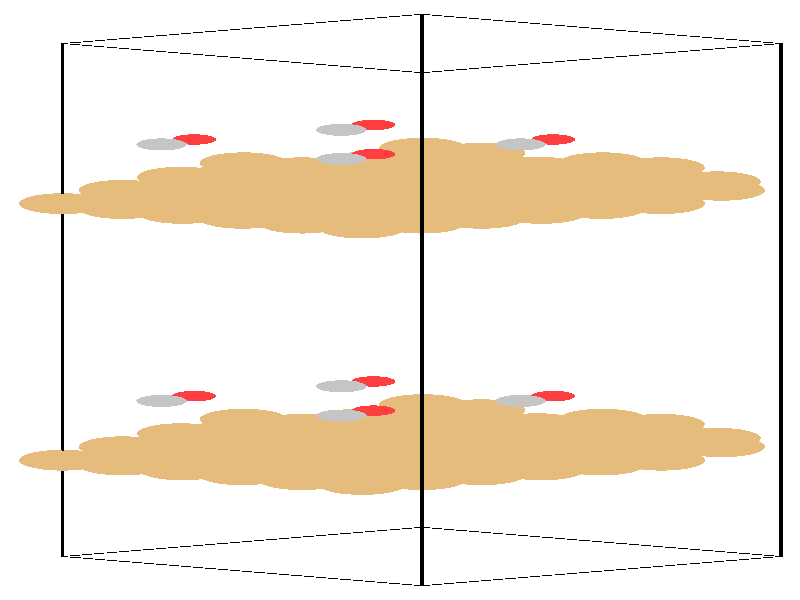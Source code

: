 #include "colors.inc"
#include "finish.inc"

global_settings {assumed_gamma 1 max_trace_level 6}
background {color White}
camera {orthographic
  right -24.13*x up 76.08*y
  direction 1.00*z
  location <0,0,50.00> look_at <0,0,0>}
light_source {<  2.00,   3.00,  40.00> color White
  area_light <0.70, 0, 0>, <0, 0.70, 0>, 3, 3
  adaptive 1 jitter}

#declare simple = finish {phong 0.7}
#declare pale = finish {ambient .5 diffuse .85 roughness .001 specular 0.200 }
#declare intermediate = finish {ambient 0.3 diffuse 0.6 specular 0.10 roughness 0.04 }
#declare vmd = finish {ambient .0 diffuse .65 phong 0.1 phong_size 40. specular 0.500 }
#declare jmol = finish {ambient .2 diffuse .6 specular 1 roughness .001 metallic}
#declare ase2 = finish {ambient 0.05 brilliance 3 diffuse 0.6 metallic specular 0.70 roughness 0.04 reflection 0.15}
#declare ase3 = finish {ambient .15 brilliance 2 diffuse .6 metallic specular 1. roughness .001 reflection .0}
#declare glass = finish {ambient .05 diffuse .3 specular 1. roughness .001}
#declare glass2 = finish {ambient .0 diffuse .3 specular 1. reflection .25 roughness .001}
#declare Rcell = 0.050;
#declare Rbond = 0.100;

#macro atom(LOC, R, COL, TRANS, FIN)
  sphere{LOC, R texture{pigment{color COL transmit TRANS} finish{FIN}}}
#end
#macro constrain(LOC, R, COL, TRANS FIN)
union{torus{R, Rcell rotate 45*z texture{pigment{color COL transmit TRANS} finish{FIN}}}
      torus{R, Rcell rotate -45*z texture{pigment{color COL transmit TRANS} finish{FIN}}}
      translate LOC}
#end

cylinder {<-10.17, -32.52, -33.83>, <  0.66, -36.23, -23.65>, Rcell pigment {Black}}
cylinder {<  0.66, -28.82, -44.00>, < 11.49, -32.52, -33.83>, Rcell pigment {Black}}
cylinder {<  0.66,  36.23, -20.33>, < 11.49,  32.52, -10.15>, Rcell pigment {Black}}
cylinder {<-10.17,  32.52, -10.15>, <  0.66,  28.82,   0.03>, Rcell pigment {Black}}
cylinder {<-10.17, -32.52, -33.83>, <  0.66, -28.82, -44.00>, Rcell pigment {Black}}
cylinder {<  0.66, -36.23, -23.65>, < 11.49, -32.52, -33.83>, Rcell pigment {Black}}
cylinder {<  0.66,  28.82,   0.03>, < 11.49,  32.52, -10.15>, Rcell pigment {Black}}
cylinder {<-10.17,  32.52, -10.15>, <  0.66,  36.23, -20.33>, Rcell pigment {Black}}
cylinder {<-10.17, -32.52, -33.83>, <-10.17,  32.52, -10.15>, Rcell pigment {Black}}
cylinder {<  0.66, -36.23, -23.65>, <  0.66,  28.82,   0.03>, Rcell pigment {Black}}
cylinder {< 11.49, -32.52, -33.83>, < 11.49,  32.52, -10.15>, Rcell pigment {Black}}
cylinder {<  0.66, -28.82, -44.00>, <  0.66,  36.23, -20.33>, Rcell pigment {Black}}
atom(<-10.17, -20.31, -29.38>, 1.32, rgb <0.78, 0.50, 0.20>, 0.0, ase3) // #0 
atom(< -8.37, -20.92, -27.68>, 1.32, rgb <0.78, 0.50, 0.20>, 0.0, ase3) // #1 
atom(< -6.56, -21.54, -25.99>, 1.32, rgb <0.78, 0.50, 0.20>, 0.0, ase3) // #2 
atom(< -8.37, -19.69, -31.08>, 1.32, rgb <0.78, 0.50, 0.20>, 0.0, ase3) // #3 
atom(< -6.56, -20.31, -29.38>, 1.32, rgb <0.78, 0.50, 0.20>, 0.0, ase3) // #4 
atom(< -4.76, -20.92, -27.68>, 1.32, rgb <0.78, 0.50, 0.20>, 0.0, ase3) // #5 
atom(< -6.56, -19.07, -32.77>, 1.32, rgb <0.78, 0.50, 0.20>, 0.0, ase3) // #6 
atom(< -4.76, -19.69, -31.08>, 1.32, rgb <0.78, 0.50, 0.20>, 0.0, ase3) // #7 
atom(< -2.95, -20.31, -29.38>, 1.32, rgb <0.78, 0.50, 0.20>, 0.0, ase3) // #8 
atom(< -8.37, -18.61, -28.76>, 1.32, rgb <0.78, 0.50, 0.20>, 0.0, ase3) // #9 
atom(< -6.56, -19.23, -27.07>, 1.32, rgb <0.78, 0.50, 0.20>, 0.0, ase3) // #10 
atom(< -4.76, -19.85, -25.37>, 1.32, rgb <0.78, 0.50, 0.20>, 0.0, ase3) // #11 
atom(< -6.56, -17.99, -30.46>, 1.32, rgb <0.78, 0.50, 0.20>, 0.0, ase3) // #12 
atom(< -4.76, -18.61, -28.76>, 1.32, rgb <0.78, 0.50, 0.20>, 0.0, ase3) // #13 
atom(< -2.95, -19.23, -27.07>, 1.32, rgb <0.78, 0.50, 0.20>, 0.0, ase3) // #14 
atom(< -4.76, -17.38, -32.15>, 1.32, rgb <0.78, 0.50, 0.20>, 0.0, ase3) // #15 
atom(< -2.95, -17.99, -30.46>, 1.32, rgb <0.78, 0.50, 0.20>, 0.0, ase3) // #16 
atom(< -1.14, -18.61, -28.76>, 1.32, rgb <0.78, 0.50, 0.20>, 0.0, ase3) // #17 
atom(<  0.69, -13.27, -38.28>, 1.32, rgb <0.78, 0.50, 0.20>, 0.0, ase3) // #18 
atom(<  2.46, -13.91, -36.56>, 1.32, rgb <0.78, 0.50, 0.20>, 0.0, ase3) // #19 
atom(< -6.34, -17.97, -24.82>, 1.32, rgb <0.78, 0.50, 0.20>, 0.0, ase3) // #20 
atom(<  2.41, -19.99, -19.68>, 1.32, rgb <0.78, 0.50, 0.20>, 0.0, ase3) // #21 
atom(< -6.61, -16.95, -28.13>, 1.32, rgb <0.78, 0.50, 0.20>, 0.0, ase3) // #22 
atom(< -4.62, -17.53, -26.58>, 1.32, rgb <0.78, 0.50, 0.20>, 0.0, ase3) // #23 
atom(<  4.15, -19.38, -21.44>, 1.32, rgb <0.78, 0.50, 0.20>, 0.0, ase3) // #24 
atom(< -4.85, -16.35, -29.90>, 1.32, rgb <0.78, 0.50, 0.20>, 0.0, ase3) // #25 
atom(< -2.90, -16.83, -28.32>, 1.32, rgb <0.78, 0.50, 0.20>, 0.0, ase3) // #26 
atom(< -6.21, -12.18, -27.15>, 0.66, rgb <1.00, 0.05, 0.05>, 0.0, ase3) // #27 
atom(< -7.19, -12.80, -26.76>, 0.76, rgb <0.56, 0.56, 0.56>, 0.0, ase3) // #28 
atom(<-10.17,  12.22, -17.54>, 1.32, rgb <0.78, 0.50, 0.20>, 0.0, ase3) // #29 
atom(< -8.37,  11.60, -15.85>, 1.32, rgb <0.78, 0.50, 0.20>, 0.0, ase3) // #30 
atom(< -6.56,  10.98, -14.15>, 1.32, rgb <0.78, 0.50, 0.20>, 0.0, ase3) // #31 
atom(< -8.37,  12.83, -19.24>, 1.32, rgb <0.78, 0.50, 0.20>, 0.0, ase3) // #32 
atom(< -6.56,  12.22, -17.54>, 1.32, rgb <0.78, 0.50, 0.20>, 0.0, ase3) // #33 
atom(< -4.76,  11.60, -15.85>, 1.32, rgb <0.78, 0.50, 0.20>, 0.0, ase3) // #34 
atom(< -6.56,  13.45, -20.93>, 1.32, rgb <0.78, 0.50, 0.20>, 0.0, ase3) // #35 
atom(< -4.76,  12.83, -19.24>, 1.32, rgb <0.78, 0.50, 0.20>, 0.0, ase3) // #36 
atom(< -2.95,  12.22, -17.54>, 1.32, rgb <0.78, 0.50, 0.20>, 0.0, ase3) // #37 
atom(< -8.37,  13.91, -16.92>, 1.32, rgb <0.78, 0.50, 0.20>, 0.0, ase3) // #38 
atom(< -6.56,  13.29, -15.23>, 1.32, rgb <0.78, 0.50, 0.20>, 0.0, ase3) // #39 
atom(< -4.76,  12.68, -13.53>, 1.32, rgb <0.78, 0.50, 0.20>, 0.0, ase3) // #40 
atom(< -6.56,  14.53, -18.62>, 1.32, rgb <0.78, 0.50, 0.20>, 0.0, ase3) // #41 
atom(< -4.76,  13.91, -16.92>, 1.32, rgb <0.78, 0.50, 0.20>, 0.0, ase3) // #42 
atom(< -2.95,  13.29, -15.23>, 1.32, rgb <0.78, 0.50, 0.20>, 0.0, ase3) // #43 
atom(< -4.76,  15.15, -20.32>, 1.32, rgb <0.78, 0.50, 0.20>, 0.0, ase3) // #44 
atom(< -2.95,  14.53, -18.62>, 1.32, rgb <0.78, 0.50, 0.20>, 0.0, ase3) // #45 
atom(< -1.14,  13.91, -16.92>, 1.32, rgb <0.78, 0.50, 0.20>, 0.0, ase3) // #46 
atom(<  0.69,  19.25, -26.45>, 1.32, rgb <0.78, 0.50, 0.20>, 0.0, ase3) // #47 
atom(<  2.46,  18.62, -24.72>, 1.32, rgb <0.78, 0.50, 0.20>, 0.0, ase3) // #48 
atom(< -6.34,  14.55, -12.98>, 1.32, rgb <0.78, 0.50, 0.20>, 0.0, ase3) // #49 
atom(<  2.41,  12.53,  -7.85>, 1.32, rgb <0.78, 0.50, 0.20>, 0.0, ase3) // #50 
atom(< -6.61,  15.57, -16.30>, 1.32, rgb <0.78, 0.50, 0.20>, 0.0, ase3) // #51 
atom(< -4.62,  14.99, -14.74>, 1.32, rgb <0.78, 0.50, 0.20>, 0.0, ase3) // #52 
atom(<  4.15,  13.14,  -9.60>, 1.32, rgb <0.78, 0.50, 0.20>, 0.0, ase3) // #53 
atom(< -4.85,  16.17, -18.06>, 1.32, rgb <0.78, 0.50, 0.20>, 0.0, ase3) // #54 
atom(< -2.90,  15.69, -16.48>, 1.32, rgb <0.78, 0.50, 0.20>, 0.0, ase3) // #55 
atom(< -6.21,  20.35, -15.31>, 0.66, rgb <1.00, 0.05, 0.05>, 0.0, ase3) // #56 
atom(< -7.19,  19.73, -14.92>, 0.76, rgb <0.56, 0.56, 0.56>, 0.0, ase3) // #57 
atom(< -4.76, -18.45, -34.47>, 1.32, rgb <0.78, 0.50, 0.20>, 0.0, ase3) // #58 
atom(< -2.95, -19.07, -32.77>, 1.32, rgb <0.78, 0.50, 0.20>, 0.0, ase3) // #59 
atom(< -1.15, -19.69, -31.08>, 1.32, rgb <0.78, 0.50, 0.20>, 0.0, ase3) // #60 
atom(< -2.95, -17.84, -36.16>, 1.32, rgb <0.78, 0.50, 0.20>, 0.0, ase3) // #61 
atom(< -1.15, -18.45, -34.47>, 1.32, rgb <0.78, 0.50, 0.20>, 0.0, ase3) // #62 
atom(<  0.66, -19.07, -32.77>, 1.32, rgb <0.78, 0.50, 0.20>, 0.0, ase3) // #63 
atom(< -1.15, -17.22, -37.86>, 1.32, rgb <0.78, 0.50, 0.20>, 0.0, ase3) // #64 
atom(<  0.66, -17.84, -36.16>, 1.32, rgb <0.78, 0.50, 0.20>, 0.0, ase3) // #65 
atom(<  2.46, -18.45, -34.47>, 1.32, rgb <0.78, 0.50, 0.20>, 0.0, ase3) // #66 
atom(< -2.95, -16.76, -33.85>, 1.32, rgb <0.78, 0.50, 0.20>, 0.0, ase3) // #67 
atom(< -1.15, -17.38, -32.15>, 1.32, rgb <0.78, 0.50, 0.20>, 0.0, ase3) // #68 
atom(<  0.66, -17.99, -30.46>, 1.32, rgb <0.78, 0.50, 0.20>, 0.0, ase3) // #69 
atom(< -1.15, -16.14, -35.55>, 1.32, rgb <0.78, 0.50, 0.20>, 0.0, ase3) // #70 
atom(<  0.66, -16.76, -33.85>, 1.32, rgb <0.78, 0.50, 0.20>, 0.0, ase3) // #71 
atom(<  2.46, -17.38, -32.15>, 1.32, rgb <0.78, 0.50, 0.20>, 0.0, ase3) // #72 
atom(<  0.66, -15.52, -37.24>, 1.32, rgb <0.78, 0.50, 0.20>, 0.0, ase3) // #73 
atom(<  2.46, -16.14, -35.55>, 1.32, rgb <0.78, 0.50, 0.20>, 0.0, ase3) // #74 
atom(<  4.27, -16.76, -33.85>, 1.32, rgb <0.78, 0.50, 0.20>, 0.0, ase3) // #75 
atom(< -4.72, -15.12, -33.20>, 1.32, rgb <0.78, 0.50, 0.20>, 0.0, ase3) // #76 
atom(< -2.96, -15.76, -31.47>, 1.32, rgb <0.78, 0.50, 0.20>, 0.0, ase3) // #77 
atom(< -0.93, -16.12, -29.91>, 1.32, rgb <0.78, 0.50, 0.20>, 0.0, ase3) // #78 
atom(<  7.83, -18.14, -24.77>, 1.32, rgb <0.78, 0.50, 0.20>, 0.0, ase3) // #79 
atom(< -1.19, -15.10, -33.22>, 1.32, rgb <0.78, 0.50, 0.20>, 0.0, ase3) // #80 
atom(<  0.79, -15.68, -31.67>, 1.32, rgb <0.78, 0.50, 0.20>, 0.0, ase3) // #81 
atom(<  9.56, -17.53, -26.53>, 1.32, rgb <0.78, 0.50, 0.20>, 0.0, ase3) // #82 
atom(<  0.57, -14.50, -34.99>, 1.32, rgb <0.78, 0.50, 0.20>, 0.0, ase3) // #83 
atom(<  2.52, -14.98, -33.41>, 1.32, rgb <0.78, 0.50, 0.20>, 0.0, ase3) // #84 
atom(< -0.80, -10.33, -32.24>, 0.66, rgb <1.00, 0.05, 0.05>, 0.0, ase3) // #85 
atom(< -1.77, -10.94, -31.85>, 0.76, rgb <0.56, 0.56, 0.56>, 0.0, ase3) // #86 
atom(< -4.76,  14.07, -22.63>, 1.32, rgb <0.78, 0.50, 0.20>, 0.0, ase3) // #87 
atom(< -2.95,  13.45, -20.93>, 1.32, rgb <0.78, 0.50, 0.20>, 0.0, ase3) // #88 
atom(< -1.15,  12.83, -19.24>, 1.32, rgb <0.78, 0.50, 0.20>, 0.0, ase3) // #89 
atom(< -2.95,  14.69, -24.33>, 1.32, rgb <0.78, 0.50, 0.20>, 0.0, ase3) // #90 
atom(< -1.15,  14.07, -22.63>, 1.32, rgb <0.78, 0.50, 0.20>, 0.0, ase3) // #91 
atom(<  0.66,  13.45, -20.93>, 1.32, rgb <0.78, 0.50, 0.20>, 0.0, ase3) // #92 
atom(< -1.15,  15.30, -26.02>, 1.32, rgb <0.78, 0.50, 0.20>, 0.0, ase3) // #93 
atom(<  0.66,  14.69, -24.33>, 1.32, rgb <0.78, 0.50, 0.20>, 0.0, ase3) // #94 
atom(<  2.46,  14.07, -22.63>, 1.32, rgb <0.78, 0.50, 0.20>, 0.0, ase3) // #95 
atom(< -2.95,  15.76, -22.01>, 1.32, rgb <0.78, 0.50, 0.20>, 0.0, ase3) // #96 
atom(< -1.15,  15.15, -20.32>, 1.32, rgb <0.78, 0.50, 0.20>, 0.0, ase3) // #97 
atom(<  0.66,  14.53, -18.62>, 1.32, rgb <0.78, 0.50, 0.20>, 0.0, ase3) // #98 
atom(< -1.15,  16.38, -23.71>, 1.32, rgb <0.78, 0.50, 0.20>, 0.0, ase3) // #99 
atom(<  0.66,  15.76, -22.01>, 1.32, rgb <0.78, 0.50, 0.20>, 0.0, ase3) // #100 
atom(<  2.46,  15.15, -20.32>, 1.32, rgb <0.78, 0.50, 0.20>, 0.0, ase3) // #101 
atom(<  0.66,  17.00, -25.41>, 1.32, rgb <0.78, 0.50, 0.20>, 0.0, ase3) // #102 
atom(<  2.46,  16.38, -23.71>, 1.32, rgb <0.78, 0.50, 0.20>, 0.0, ase3) // #103 
atom(<  4.27,  15.76, -22.01>, 1.32, rgb <0.78, 0.50, 0.20>, 0.0, ase3) // #104 
atom(< -4.72,  17.40, -21.36>, 1.32, rgb <0.78, 0.50, 0.20>, 0.0, ase3) // #105 
atom(< -2.96,  16.77, -19.63>, 1.32, rgb <0.78, 0.50, 0.20>, 0.0, ase3) // #106 
atom(< -0.93,  16.40, -18.07>, 1.32, rgb <0.78, 0.50, 0.20>, 0.0, ase3) // #107 
atom(<  7.83,  14.39, -12.94>, 1.32, rgb <0.78, 0.50, 0.20>, 0.0, ase3) // #108 
atom(< -1.19,  17.42, -21.38>, 1.32, rgb <0.78, 0.50, 0.20>, 0.0, ase3) // #109 
atom(<  0.79,  16.84, -19.83>, 1.32, rgb <0.78, 0.50, 0.20>, 0.0, ase3) // #110 
atom(<  9.56,  14.99, -14.69>, 1.32, rgb <0.78, 0.50, 0.20>, 0.0, ase3) // #111 
atom(<  0.57,  18.02, -23.15>, 1.32, rgb <0.78, 0.50, 0.20>, 0.0, ase3) // #112 
atom(<  2.52,  17.55, -21.57>, 1.32, rgb <0.78, 0.50, 0.20>, 0.0, ase3) // #113 
atom(< -0.80,  22.20, -20.40>, 0.66, rgb <1.00, 0.05, 0.05>, 0.0, ase3) // #114 
atom(< -1.77,  21.58, -20.01>, 0.76, rgb <0.56, 0.56, 0.56>, 0.0, ase3) // #115 
atom(< -4.76, -22.16, -24.29>, 1.32, rgb <0.78, 0.50, 0.20>, 0.0, ase3) // #116 
atom(< -2.95, -22.78, -22.59>, 1.32, rgb <0.78, 0.50, 0.20>, 0.0, ase3) // #117 
atom(< -1.14, -23.39, -20.90>, 1.32, rgb <0.78, 0.50, 0.20>, 0.0, ase3) // #118 
atom(< -2.95, -21.54, -25.99>, 1.32, rgb <0.78, 0.50, 0.20>, 0.0, ase3) // #119 
atom(< -1.15, -22.16, -24.29>, 1.32, rgb <0.78, 0.50, 0.20>, 0.0, ase3) // #120 
atom(<  0.66, -22.78, -22.59>, 1.32, rgb <0.78, 0.50, 0.20>, 0.0, ase3) // #121 
atom(< -1.15, -20.92, -27.68>, 1.32, rgb <0.78, 0.50, 0.20>, 0.0, ase3) // #122 
atom(<  0.66, -21.54, -25.99>, 1.32, rgb <0.78, 0.50, 0.20>, 0.0, ase3) // #123 
atom(<  2.46, -22.16, -24.29>, 1.32, rgb <0.78, 0.50, 0.20>, 0.0, ase3) // #124 
atom(< -2.95, -20.46, -23.67>, 1.32, rgb <0.78, 0.50, 0.20>, 0.0, ase3) // #125 
atom(< -1.15, -21.08, -21.98>, 1.32, rgb <0.78, 0.50, 0.20>, 0.0, ase3) // #126 
atom(<  0.66, -21.70, -20.28>, 1.32, rgb <0.78, 0.50, 0.20>, 0.0, ase3) // #127 
atom(< -1.15, -19.85, -25.37>, 1.32, rgb <0.78, 0.50, 0.20>, 0.0, ase3) // #128 
atom(<  0.66, -20.46, -23.67>, 1.32, rgb <0.78, 0.50, 0.20>, 0.0, ase3) // #129 
atom(<  2.46, -21.08, -21.98>, 1.32, rgb <0.78, 0.50, 0.20>, 0.0, ase3) // #130 
atom(<  0.66, -19.23, -27.07>, 1.32, rgb <0.78, 0.50, 0.20>, 0.0, ase3) // #131 
atom(<  2.46, -19.85, -25.37>, 1.32, rgb <0.78, 0.50, 0.20>, 0.0, ase3) // #132 
atom(<  4.27, -20.46, -23.67>, 1.32, rgb <0.78, 0.50, 0.20>, 0.0, ase3) // #133 
atom(<  6.11, -15.12, -33.20>, 1.32, rgb <0.78, 0.50, 0.20>, 0.0, ase3) // #134 
atom(<  7.87, -15.76, -31.47>, 1.32, rgb <0.78, 0.50, 0.20>, 0.0, ase3) // #135 
atom(< -0.93, -19.82, -19.73>, 1.32, rgb <0.78, 0.50, 0.20>, 0.0, ase3) // #136 
atom(< -3.00, -18.14, -24.77>, 1.32, rgb <0.78, 0.50, 0.20>, 0.0, ase3) // #137 
atom(< -1.19, -18.81, -23.04>, 1.32, rgb <0.78, 0.50, 0.20>, 0.0, ase3) // #138 
atom(<  0.79, -19.39, -21.49>, 1.32, rgb <0.78, 0.50, 0.20>, 0.0, ase3) // #139 
atom(< -1.27, -17.53, -26.53>, 1.32, rgb <0.78, 0.50, 0.20>, 0.0, ase3) // #140 
atom(<  0.57, -18.20, -24.81>, 1.32, rgb <0.78, 0.50, 0.20>, 0.0, ase3) // #141 
atom(<  2.52, -18.68, -23.23>, 1.32, rgb <0.78, 0.50, 0.20>, 0.0, ase3) // #142 
atom(< -0.80, -14.03, -22.06>, 0.66, rgb <1.00, 0.05, 0.05>, 0.0, ase3) // #143 
atom(< -1.77, -14.65, -21.67>, 0.76, rgb <0.56, 0.56, 0.56>, 0.0, ase3) // #144 
atom(< -4.76,  10.36, -12.45>, 1.32, rgb <0.78, 0.50, 0.20>, 0.0, ase3) // #145 
atom(< -2.95,   9.75, -10.76>, 1.32, rgb <0.78, 0.50, 0.20>, 0.0, ase3) // #146 
atom(< -1.14,   9.13,  -9.06>, 1.32, rgb <0.78, 0.50, 0.20>, 0.0, ase3) // #147 
atom(< -2.95,  10.98, -14.15>, 1.32, rgb <0.78, 0.50, 0.20>, 0.0, ase3) // #148 
atom(< -1.15,  10.36, -12.45>, 1.32, rgb <0.78, 0.50, 0.20>, 0.0, ase3) // #149 
atom(<  0.66,   9.75, -10.76>, 1.32, rgb <0.78, 0.50, 0.20>, 0.0, ase3) // #150 
atom(< -1.15,  11.60, -15.85>, 1.32, rgb <0.78, 0.50, 0.20>, 0.0, ase3) // #151 
atom(<  0.66,  10.98, -14.15>, 1.32, rgb <0.78, 0.50, 0.20>, 0.0, ase3) // #152 
atom(<  2.46,  10.36, -12.45>, 1.32, rgb <0.78, 0.50, 0.20>, 0.0, ase3) // #153 
atom(< -2.95,  12.06, -11.84>, 1.32, rgb <0.78, 0.50, 0.20>, 0.0, ase3) // #154 
atom(< -1.15,  11.44, -10.14>, 1.32, rgb <0.78, 0.50, 0.20>, 0.0, ase3) // #155 
atom(<  0.66,  10.83,  -8.44>, 1.32, rgb <0.78, 0.50, 0.20>, 0.0, ase3) // #156 
atom(< -1.15,  12.68, -13.53>, 1.32, rgb <0.78, 0.50, 0.20>, 0.0, ase3) // #157 
atom(<  0.66,  12.06, -11.84>, 1.32, rgb <0.78, 0.50, 0.20>, 0.0, ase3) // #158 
atom(<  2.46,  11.44, -10.14>, 1.32, rgb <0.78, 0.50, 0.20>, 0.0, ase3) // #159 
atom(<  0.66,  13.29, -15.23>, 1.32, rgb <0.78, 0.50, 0.20>, 0.0, ase3) // #160 
atom(<  2.46,  12.68, -13.53>, 1.32, rgb <0.78, 0.50, 0.20>, 0.0, ase3) // #161 
atom(<  4.27,  12.06, -11.84>, 1.32, rgb <0.78, 0.50, 0.20>, 0.0, ase3) // #162 
atom(<  6.11,  17.40, -21.36>, 1.32, rgb <0.78, 0.50, 0.20>, 0.0, ase3) // #163 
atom(<  7.87,  16.77, -19.63>, 1.32, rgb <0.78, 0.50, 0.20>, 0.0, ase3) // #164 
atom(< -0.93,  12.70,  -7.89>, 1.32, rgb <0.78, 0.50, 0.20>, 0.0, ase3) // #165 
atom(< -3.00,  14.39, -12.94>, 1.32, rgb <0.78, 0.50, 0.20>, 0.0, ase3) // #166 
atom(< -1.19,  13.72, -11.21>, 1.32, rgb <0.78, 0.50, 0.20>, 0.0, ase3) // #167 
atom(<  0.79,  13.14,  -9.65>, 1.32, rgb <0.78, 0.50, 0.20>, 0.0, ase3) // #168 
atom(< -1.27,  14.99, -14.69>, 1.32, rgb <0.78, 0.50, 0.20>, 0.0, ase3) // #169 
atom(<  0.57,  14.32, -12.98>, 1.32, rgb <0.78, 0.50, 0.20>, 0.0, ase3) // #170 
atom(<  2.52,  13.84, -11.40>, 1.32, rgb <0.78, 0.50, 0.20>, 0.0, ase3) // #171 
atom(< -0.80,  18.49, -10.22>, 0.66, rgb <1.00, 0.05, 0.05>, 0.0, ase3) // #172 
atom(< -1.77,  17.87,  -9.83>, 0.76, rgb <0.56, 0.56, 0.56>, 0.0, ase3) // #173 
atom(<  0.66, -20.31, -29.38>, 1.32, rgb <0.78, 0.50, 0.20>, 0.0, ase3) // #174 
atom(<  2.46, -20.92, -27.68>, 1.32, rgb <0.78, 0.50, 0.20>, 0.0, ase3) // #175 
atom(<  4.27, -21.54, -25.99>, 1.32, rgb <0.78, 0.50, 0.20>, 0.0, ase3) // #176 
atom(<  2.46, -19.69, -31.08>, 1.32, rgb <0.78, 0.50, 0.20>, 0.0, ase3) // #177 
atom(<  4.27, -20.31, -29.38>, 1.32, rgb <0.78, 0.50, 0.20>, 0.0, ase3) // #178 
atom(<  6.07, -20.92, -27.68>, 1.32, rgb <0.78, 0.50, 0.20>, 0.0, ase3) // #179 
atom(<  4.27, -19.07, -32.77>, 1.32, rgb <0.78, 0.50, 0.20>, 0.0, ase3) // #180 
atom(<  6.07, -19.69, -31.08>, 1.32, rgb <0.78, 0.50, 0.20>, 0.0, ase3) // #181 
atom(<  7.88, -20.31, -29.38>, 1.32, rgb <0.78, 0.50, 0.20>, 0.0, ase3) // #182 
atom(<  2.46, -18.61, -28.76>, 1.32, rgb <0.78, 0.50, 0.20>, 0.0, ase3) // #183 
atom(<  4.27, -19.23, -27.07>, 1.32, rgb <0.78, 0.50, 0.20>, 0.0, ase3) // #184 
atom(<  6.07, -19.85, -25.37>, 1.32, rgb <0.78, 0.50, 0.20>, 0.0, ase3) // #185 
atom(<  4.27, -17.99, -30.46>, 1.32, rgb <0.78, 0.50, 0.20>, 0.0, ase3) // #186 
atom(<  6.07, -18.61, -28.76>, 1.32, rgb <0.78, 0.50, 0.20>, 0.0, ase3) // #187 
atom(<  7.88, -19.23, -27.07>, 1.32, rgb <0.78, 0.50, 0.20>, 0.0, ase3) // #188 
atom(<  6.07, -17.38, -32.15>, 1.32, rgb <0.78, 0.50, 0.20>, 0.0, ase3) // #189 
atom(<  7.88, -17.99, -30.46>, 1.32, rgb <0.78, 0.50, 0.20>, 0.0, ase3) // #190 
atom(<  9.69, -18.61, -28.76>, 1.32, rgb <0.78, 0.50, 0.20>, 0.0, ase3) // #191 
atom(<  0.69, -16.97, -28.11>, 1.32, rgb <0.78, 0.50, 0.20>, 0.0, ase3) // #192 
atom(<  2.46, -17.61, -26.38>, 1.32, rgb <0.78, 0.50, 0.20>, 0.0, ase3) // #193 
atom(<  4.49, -17.97, -24.82>, 1.32, rgb <0.78, 0.50, 0.20>, 0.0, ase3) // #194 
atom(<  2.41, -16.29, -29.86>, 1.32, rgb <0.78, 0.50, 0.20>, 0.0, ase3) // #195 
atom(<  4.22, -16.95, -28.13>, 1.32, rgb <0.78, 0.50, 0.20>, 0.0, ase3) // #196 
atom(<  6.21, -17.53, -26.58>, 1.32, rgb <0.78, 0.50, 0.20>, 0.0, ase3) // #197 
atom(<  4.15, -15.68, -31.62>, 1.32, rgb <0.78, 0.50, 0.20>, 0.0, ase3) // #198 
atom(<  5.98, -16.35, -29.90>, 1.32, rgb <0.78, 0.50, 0.20>, 0.0, ase3) // #199 
atom(<  7.93, -16.83, -28.32>, 1.32, rgb <0.78, 0.50, 0.20>, 0.0, ase3) // #200 
atom(<  4.62, -12.18, -27.15>, 0.66, rgb <1.00, 0.05, 0.05>, 0.0, ase3) // #201 
atom(<  3.64, -12.80, -26.76>, 0.76, rgb <0.56, 0.56, 0.56>, 0.0, ase3) // #202 
atom(<  0.66,  12.22, -17.54>, 1.32, rgb <0.78, 0.50, 0.20>, 0.0, ase3) // #203 
atom(<  2.46,  11.60, -15.85>, 1.32, rgb <0.78, 0.50, 0.20>, 0.0, ase3) // #204 
atom(<  4.27,  10.98, -14.15>, 1.32, rgb <0.78, 0.50, 0.20>, 0.0, ase3) // #205 
atom(<  2.46,  12.83, -19.24>, 1.32, rgb <0.78, 0.50, 0.20>, 0.0, ase3) // #206 
atom(<  4.27,  12.22, -17.54>, 1.32, rgb <0.78, 0.50, 0.20>, 0.0, ase3) // #207 
atom(<  6.07,  11.60, -15.85>, 1.32, rgb <0.78, 0.50, 0.20>, 0.0, ase3) // #208 
atom(<  4.27,  13.45, -20.93>, 1.32, rgb <0.78, 0.50, 0.20>, 0.0, ase3) // #209 
atom(<  6.07,  12.83, -19.24>, 1.32, rgb <0.78, 0.50, 0.20>, 0.0, ase3) // #210 
atom(<  7.88,  12.22, -17.54>, 1.32, rgb <0.78, 0.50, 0.20>, 0.0, ase3) // #211 
atom(<  2.46,  13.91, -16.92>, 1.32, rgb <0.78, 0.50, 0.20>, 0.0, ase3) // #212 
atom(<  4.27,  13.29, -15.23>, 1.32, rgb <0.78, 0.50, 0.20>, 0.0, ase3) // #213 
atom(<  6.07,  12.68, -13.53>, 1.32, rgb <0.78, 0.50, 0.20>, 0.0, ase3) // #214 
atom(<  4.27,  14.53, -18.62>, 1.32, rgb <0.78, 0.50, 0.20>, 0.0, ase3) // #215 
atom(<  6.07,  13.91, -16.92>, 1.32, rgb <0.78, 0.50, 0.20>, 0.0, ase3) // #216 
atom(<  7.88,  13.29, -15.23>, 1.32, rgb <0.78, 0.50, 0.20>, 0.0, ase3) // #217 
atom(<  6.07,  15.15, -20.32>, 1.32, rgb <0.78, 0.50, 0.20>, 0.0, ase3) // #218 
atom(<  7.88,  14.53, -18.62>, 1.32, rgb <0.78, 0.50, 0.20>, 0.0, ase3) // #219 
atom(<  9.69,  13.91, -16.92>, 1.32, rgb <0.78, 0.50, 0.20>, 0.0, ase3) // #220 
atom(<  0.69,  15.55, -16.27>, 1.32, rgb <0.78, 0.50, 0.20>, 0.0, ase3) // #221 
atom(<  2.46,  14.91, -14.54>, 1.32, rgb <0.78, 0.50, 0.20>, 0.0, ase3) // #222 
atom(<  4.49,  14.55, -12.98>, 1.32, rgb <0.78, 0.50, 0.20>, 0.0, ase3) // #223 
atom(<  2.41,  16.24, -18.02>, 1.32, rgb <0.78, 0.50, 0.20>, 0.0, ase3) // #224 
atom(<  4.22,  15.57, -16.30>, 1.32, rgb <0.78, 0.50, 0.20>, 0.0, ase3) // #225 
atom(<  6.21,  14.99, -14.74>, 1.32, rgb <0.78, 0.50, 0.20>, 0.0, ase3) // #226 
atom(<  4.15,  16.85, -19.78>, 1.32, rgb <0.78, 0.50, 0.20>, 0.0, ase3) // #227 
atom(<  5.98,  16.17, -18.06>, 1.32, rgb <0.78, 0.50, 0.20>, 0.0, ase3) // #228 
atom(<  7.93,  15.69, -16.48>, 1.32, rgb <0.78, 0.50, 0.20>, 0.0, ase3) // #229 
atom(<  4.62,  20.35, -15.31>, 0.66, rgb <1.00, 0.05, 0.05>, 0.0, ase3) // #230 
atom(<  3.64,  19.73, -14.92>, 0.76, rgb <0.56, 0.56, 0.56>, 0.0, ase3) // #231 
